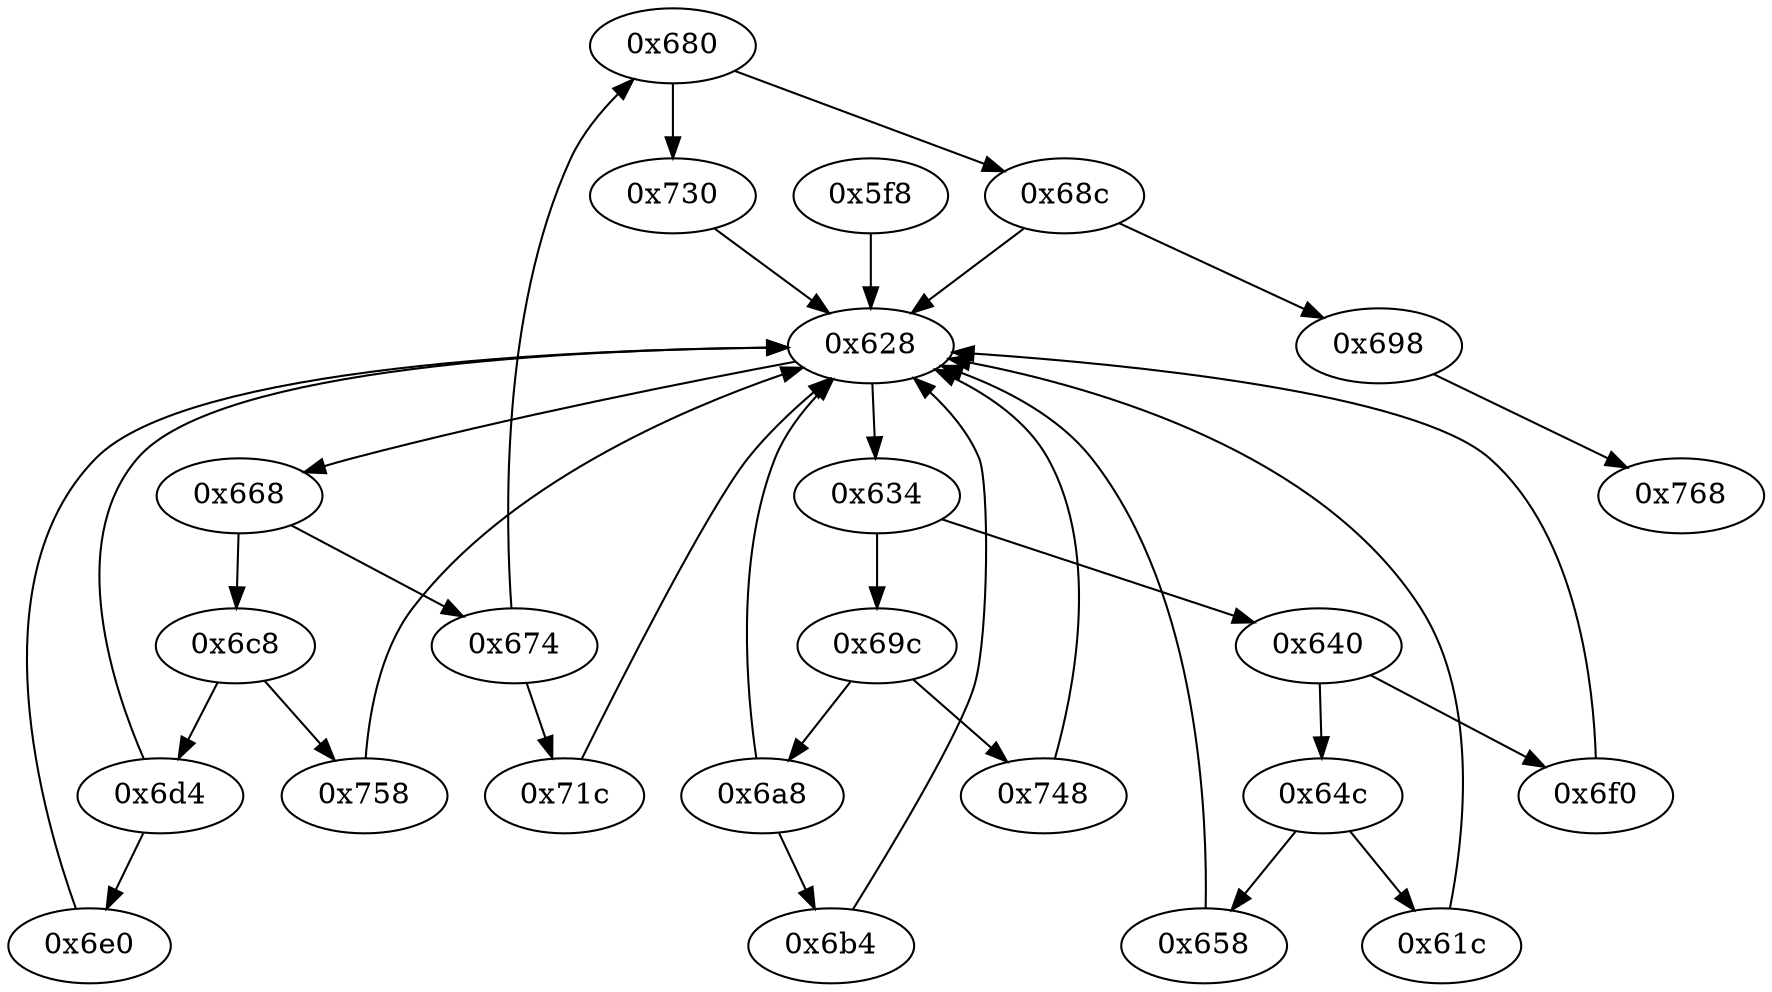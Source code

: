 strict digraph "" {
	"0x680"	 [opcode="[u'ldr', u'cmp', u'b']"];
	"0x730"	 [opcode="[u'ldr', u'ldr', u'add', u'str', u'ldr', u'b']"];
	"0x680" -> "0x730";
	"0x68c"	 [opcode="[u'ldr', u'cmp', u'b']"];
	"0x680" -> "0x68c";
	"0x6e0"	 [opcode="[u'ldrb', u'str', u'ldr', u'b']"];
	"0x628"	 [opcode="[u'ldr', u'cmp', u'b']"];
	"0x6e0" -> "0x628";
	"0x6a8"	 [opcode="[u'ldr', u'cmp', u'b']"];
	"0x6b4"	 [opcode="[u'ldr', u'add', u'str', u'ldr', u'b']"];
	"0x6a8" -> "0x6b4";
	"0x6a8" -> "0x628";
	"0x69c"	 [opcode="[u'ldr', u'cmp', u'b']"];
	"0x69c" -> "0x6a8";
	"0x748"	 [opcode="[u'ldr', u'ldr', u'mov', u'b']"];
	"0x69c" -> "0x748";
	"0x658"	 [opcode="[u'ldr', u'str', u'ldr', u'b']"];
	"0x658" -> "0x628";
	"0x674"	 [opcode="[u'ldr', u'cmp', u'b']"];
	"0x674" -> "0x680";
	"0x71c"	 [opcode="[u'ldr', u'mov', u'bl', u'ldr', u'b']"];
	"0x674" -> "0x71c";
	"0x730" -> "0x628";
	"0x758"	 [opcode="[u'ldr', u'mov', u'mov', u'b']"];
	"0x758" -> "0x628";
	"0x634"	 [opcode="[u'ldr', u'cmp', u'b']"];
	"0x634" -> "0x69c";
	"0x640"	 [opcode="[u'ldr', u'cmp', u'b']"];
	"0x634" -> "0x640";
	"0x64c"	 [opcode="[u'ldr', u'cmp', u'b']"];
	"0x64c" -> "0x658";
	"0x61c"	 [opcode="[u'ldr', u'cmp', u'ldr']"];
	"0x64c" -> "0x61c";
	"0x6b4" -> "0x628";
	"0x698"	 [opcode="[u'b']"];
	"0x768"	 [opcode="[u'mov', u'sub', u'pop']"];
	"0x698" -> "0x768";
	"0x68c" -> "0x698";
	"0x68c" -> "0x628";
	"0x6f0"	 [opcode="[u'str', u'str', u'ldr', u'ldrb', u'strb', u'ldr', u'ldr', u'ldrb', u'cmp', u'mov', u'b']"];
	"0x6f0" -> "0x628";
	"0x6d4"	 [opcode="[u'ldr', u'cmp', u'b']"];
	"0x6d4" -> "0x6e0";
	"0x6d4" -> "0x628";
	"0x6c8"	 [opcode="[u'ldr', u'cmp', u'b']"];
	"0x6c8" -> "0x758";
	"0x6c8" -> "0x6d4";
	"0x668"	 [opcode="[u'ldr', u'cmp', u'b']"];
	"0x668" -> "0x674";
	"0x668" -> "0x6c8";
	"0x640" -> "0x64c";
	"0x640" -> "0x6f0";
	"0x71c" -> "0x628";
	"0x628" -> "0x634";
	"0x628" -> "0x668";
	"0x748" -> "0x628";
	"0x61c" -> "0x628";
	"0x5f8"	 [opcode="[u'push', u'add', u'sub', u'mov', u'ldr', u'ldr', u'ldr', u'add', u'b']"];
	"0x5f8" -> "0x628";
}
